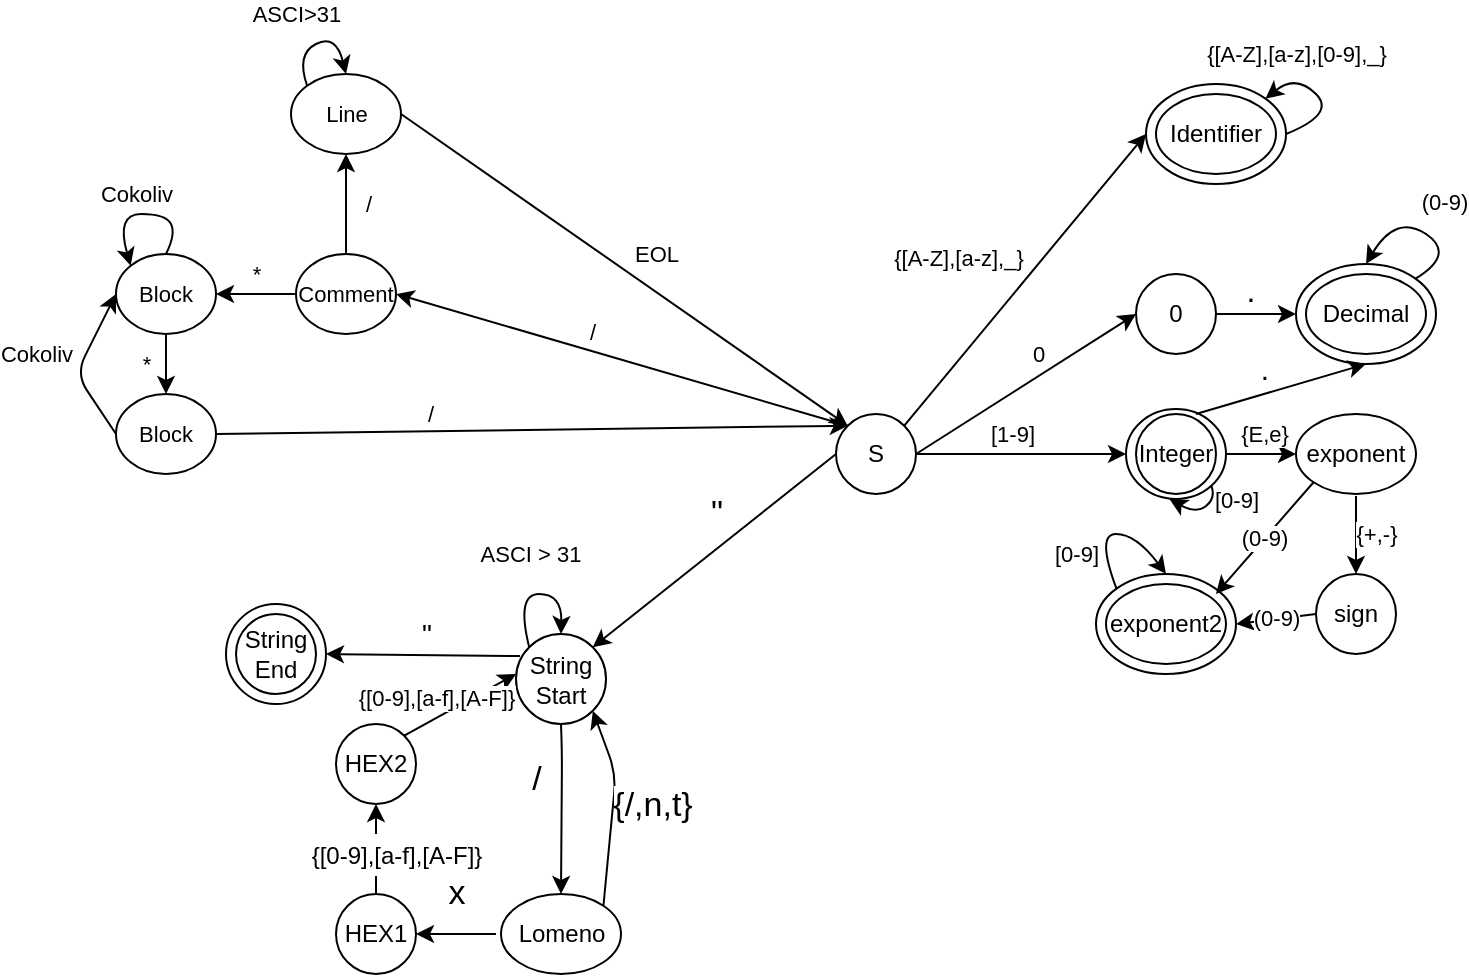 <mxfile version="13.8.7" type="github">
  <diagram id="SAigg0MyCzU5r8fSP_lx" name="Page-1">
    <mxGraphModel dx="1640" dy="441" grid="1" gridSize="10" guides="1" tooltips="1" connect="1" arrows="1" fold="1" page="1" pageScale="1" pageWidth="827" pageHeight="1169" math="0" shadow="0">
      <root>
        <mxCell id="0" />
        <mxCell id="1" parent="0" />
        <mxCell id="Al2MoPoiKQMAoQII0xVr-58" value="Identifier" style="ellipse;whiteSpace=wrap;html=1;" vertex="1" parent="1">
          <mxGeometry x="505" y="235" width="70" height="50" as="geometry" />
        </mxCell>
        <mxCell id="Al2MoPoiKQMAoQII0xVr-47" value="Decimal" style="ellipse;whiteSpace=wrap;html=1;" vertex="1" parent="1">
          <mxGeometry x="580" y="325" width="70" height="50" as="geometry" />
        </mxCell>
        <mxCell id="Al2MoPoiKQMAoQII0xVr-41" value="Integer" style="ellipse;whiteSpace=wrap;html=1;" vertex="1" parent="1">
          <mxGeometry x="495" y="397.5" width="50" height="45" as="geometry" />
        </mxCell>
        <mxCell id="Al2MoPoiKQMAoQII0xVr-39" value="exponent2" style="ellipse;whiteSpace=wrap;html=1;direction=south;" vertex="1" parent="1">
          <mxGeometry x="480" y="480" width="70" height="50" as="geometry" />
        </mxCell>
        <mxCell id="Al2MoPoiKQMAoQII0xVr-20" value="" style="ellipse;whiteSpace=wrap;html=1;fontSize=11;" vertex="1" parent="1">
          <mxGeometry x="45" y="495" width="50" height="50" as="geometry" />
        </mxCell>
        <mxCell id="Al2MoPoiKQMAoQII0xVr-1" value="S" style="ellipse;whiteSpace=wrap;html=1;" vertex="1" parent="1">
          <mxGeometry x="350" y="400" width="40" height="40" as="geometry" />
        </mxCell>
        <mxCell id="Al2MoPoiKQMAoQII0xVr-2" value="String&lt;br&gt;Start" style="ellipse;whiteSpace=wrap;html=1;aspect=fixed;" vertex="1" parent="1">
          <mxGeometry x="190" y="510" width="45" height="45" as="geometry" />
        </mxCell>
        <mxCell id="Al2MoPoiKQMAoQII0xVr-3" value="" style="endArrow=classic;html=1;exitX=0;exitY=0.5;exitDx=0;exitDy=0;entryX=1;entryY=0;entryDx=0;entryDy=0;" edge="1" parent="1" source="Al2MoPoiKQMAoQII0xVr-1" target="Al2MoPoiKQMAoQII0xVr-2">
          <mxGeometry width="50" height="50" relative="1" as="geometry">
            <mxPoint x="390" y="420" as="sourcePoint" />
            <mxPoint x="280" y="500" as="targetPoint" />
          </mxGeometry>
        </mxCell>
        <mxCell id="Al2MoPoiKQMAoQII0xVr-6" value="&quot;" style="edgeLabel;html=1;align=center;verticalAlign=middle;resizable=0;points=[];fontSize=17;" vertex="1" connectable="0" parent="Al2MoPoiKQMAoQII0xVr-3">
          <mxGeometry x="-0.346" y="-2" relative="1" as="geometry">
            <mxPoint x="-18.82" as="offset" />
          </mxGeometry>
        </mxCell>
        <mxCell id="Al2MoPoiKQMAoQII0xVr-4" value="HEX2" style="ellipse;whiteSpace=wrap;html=1;" vertex="1" parent="1">
          <mxGeometry x="100" y="555" width="40" height="40" as="geometry" />
        </mxCell>
        <mxCell id="Al2MoPoiKQMAoQII0xVr-5" value="Lomeno" style="ellipse;whiteSpace=wrap;html=1;" vertex="1" parent="1">
          <mxGeometry x="182.5" y="640" width="60" height="40" as="geometry" />
        </mxCell>
        <mxCell id="Al2MoPoiKQMAoQII0xVr-7" value="/" style="endArrow=classic;html=1;fontSize=17;exitX=0.5;exitY=1;exitDx=0;exitDy=0;entryX=0.5;entryY=0;entryDx=0;entryDy=0;" edge="1" parent="1" source="Al2MoPoiKQMAoQII0xVr-2" target="Al2MoPoiKQMAoQII0xVr-5">
          <mxGeometry x="-0.324" y="-13" width="50" height="50" relative="1" as="geometry">
            <mxPoint x="242.5" y="570" as="sourcePoint" />
            <mxPoint x="292.5" y="520" as="targetPoint" />
            <Array as="points">
              <mxPoint x="213" y="570" />
            </Array>
            <mxPoint as="offset" />
          </mxGeometry>
        </mxCell>
        <mxCell id="Al2MoPoiKQMAoQII0xVr-8" value="" style="endArrow=classic;html=1;fontSize=17;entryX=1;entryY=1;entryDx=0;entryDy=0;exitX=1;exitY=0;exitDx=0;exitDy=0;" edge="1" parent="1" source="Al2MoPoiKQMAoQII0xVr-5" target="Al2MoPoiKQMAoQII0xVr-2">
          <mxGeometry width="50" height="50" relative="1" as="geometry">
            <mxPoint x="235" y="610" as="sourcePoint" />
            <mxPoint x="285" y="560" as="targetPoint" />
            <Array as="points">
              <mxPoint x="240" y="580" />
            </Array>
          </mxGeometry>
        </mxCell>
        <mxCell id="Al2MoPoiKQMAoQII0xVr-9" value="{/,n,t}" style="edgeLabel;html=1;align=center;verticalAlign=middle;resizable=0;points=[];fontSize=17;" vertex="1" connectable="0" parent="Al2MoPoiKQMAoQII0xVr-8">
          <mxGeometry x="-0.117" y="5" relative="1" as="geometry">
            <mxPoint x="24.66" y="-6" as="offset" />
          </mxGeometry>
        </mxCell>
        <mxCell id="Al2MoPoiKQMAoQII0xVr-11" value="HEX1" style="ellipse;whiteSpace=wrap;html=1;" vertex="1" parent="1">
          <mxGeometry x="100" y="640" width="40" height="40" as="geometry" />
        </mxCell>
        <mxCell id="Al2MoPoiKQMAoQII0xVr-12" value="" style="endArrow=classic;html=1;fontSize=17;entryX=1;entryY=0.5;entryDx=0;entryDy=0;" edge="1" parent="1" target="Al2MoPoiKQMAoQII0xVr-11">
          <mxGeometry width="50" height="50" relative="1" as="geometry">
            <mxPoint x="180" y="660" as="sourcePoint" />
            <mxPoint x="330" y="470" as="targetPoint" />
          </mxGeometry>
        </mxCell>
        <mxCell id="Al2MoPoiKQMAoQII0xVr-13" value="x" style="edgeLabel;html=1;align=center;verticalAlign=middle;resizable=0;points=[];fontSize=17;" vertex="1" connectable="0" parent="Al2MoPoiKQMAoQII0xVr-12">
          <mxGeometry x="-0.436" y="1" relative="1" as="geometry">
            <mxPoint x="-8.57" y="-21" as="offset" />
          </mxGeometry>
        </mxCell>
        <mxCell id="Al2MoPoiKQMAoQII0xVr-14" value="&lt;font style=&quot;font-size: 12px&quot;&gt;{[0-9],[a-f],[A-F]}&lt;/font&gt;" style="endArrow=classic;html=1;fontSize=17;exitX=0.5;exitY=0;exitDx=0;exitDy=0;entryX=0.5;entryY=1;entryDx=0;entryDy=0;" edge="1" parent="1" source="Al2MoPoiKQMAoQII0xVr-11" target="Al2MoPoiKQMAoQII0xVr-4">
          <mxGeometry x="-0.111" y="-10" width="50" height="50" relative="1" as="geometry">
            <mxPoint x="280" y="560" as="sourcePoint" />
            <mxPoint x="330" y="510" as="targetPoint" />
            <mxPoint as="offset" />
          </mxGeometry>
        </mxCell>
        <mxCell id="Al2MoPoiKQMAoQII0xVr-15" value="" style="endArrow=classic;html=1;fontSize=17;exitX=1;exitY=0;exitDx=0;exitDy=0;" edge="1" parent="1" source="Al2MoPoiKQMAoQII0xVr-4">
          <mxGeometry width="50" height="50" relative="1" as="geometry">
            <mxPoint x="260" y="520" as="sourcePoint" />
            <mxPoint x="190" y="530" as="targetPoint" />
          </mxGeometry>
        </mxCell>
        <mxCell id="Al2MoPoiKQMAoQII0xVr-16" value="{[0-9],[a-f],[A-F]}" style="edgeLabel;html=1;align=center;verticalAlign=middle;resizable=0;points=[];fontSize=11;" vertex="1" connectable="0" parent="Al2MoPoiKQMAoQII0xVr-15">
          <mxGeometry x="0.214" y="1" relative="1" as="geometry">
            <mxPoint x="-17.67" as="offset" />
          </mxGeometry>
        </mxCell>
        <mxCell id="Al2MoPoiKQMAoQII0xVr-17" value="ASCI &amp;gt; 31" style="curved=1;endArrow=classic;html=1;fontSize=11;exitX=0;exitY=0;exitDx=0;exitDy=0;entryX=0.5;entryY=0;entryDx=0;entryDy=0;" edge="1" parent="1" source="Al2MoPoiKQMAoQII0xVr-2" target="Al2MoPoiKQMAoQII0xVr-2">
          <mxGeometry x="-0.222" y="-21" width="50" height="50" relative="1" as="geometry">
            <mxPoint x="260" y="520" as="sourcePoint" />
            <mxPoint x="310" y="470" as="targetPoint" />
            <Array as="points">
              <mxPoint x="190" y="490" />
              <mxPoint x="213" y="490" />
            </Array>
            <mxPoint x="7" y="-41" as="offset" />
          </mxGeometry>
        </mxCell>
        <mxCell id="Al2MoPoiKQMAoQII0xVr-18" value="String&lt;br&gt;End" style="ellipse;whiteSpace=wrap;html=1;" vertex="1" parent="1">
          <mxGeometry x="50" y="500" width="40" height="40" as="geometry" />
        </mxCell>
        <mxCell id="Al2MoPoiKQMAoQII0xVr-19" value="&lt;font style=&quot;font-size: 14px&quot;&gt;&quot;&lt;/font&gt;" style="endArrow=classic;html=1;fontSize=11;entryX=1;entryY=0.5;entryDx=0;entryDy=0;" edge="1" parent="1" target="Al2MoPoiKQMAoQII0xVr-20">
          <mxGeometry x="-0.024" y="-11" width="50" height="50" relative="1" as="geometry">
            <mxPoint x="192" y="521" as="sourcePoint" />
            <mxPoint x="100" y="520" as="targetPoint" />
            <mxPoint as="offset" />
          </mxGeometry>
        </mxCell>
        <mxCell id="Al2MoPoiKQMAoQII0xVr-29" value="{E,e}" style="edgeStyle=orthogonalEdgeStyle;rounded=0;orthogonalLoop=1;jettySize=auto;html=1;fontSize=11;exitX=1;exitY=0.5;exitDx=0;exitDy=0;entryX=0;entryY=0.5;entryDx=0;entryDy=0;" edge="1" parent="1" source="Al2MoPoiKQMAoQII0xVr-41" target="Al2MoPoiKQMAoQII0xVr-27">
          <mxGeometry x="0.081" y="10" relative="1" as="geometry">
            <mxPoint x="550" y="420" as="sourcePoint" />
            <mxPoint x="577" y="420" as="targetPoint" />
            <Array as="points" />
            <mxPoint as="offset" />
          </mxGeometry>
        </mxCell>
        <mxCell id="Al2MoPoiKQMAoQII0xVr-22" value="Integer" style="ellipse;whiteSpace=wrap;html=1;" vertex="1" parent="1">
          <mxGeometry x="500" y="400" width="40" height="40" as="geometry" />
        </mxCell>
        <mxCell id="Al2MoPoiKQMAoQII0xVr-24" value="[1-9]" style="endArrow=classic;html=1;fontSize=11;exitX=1;exitY=0.5;exitDx=0;exitDy=0;entryX=0;entryY=0.5;entryDx=0;entryDy=0;" edge="1" parent="1" source="Al2MoPoiKQMAoQII0xVr-1" target="Al2MoPoiKQMAoQII0xVr-41">
          <mxGeometry x="-0.091" y="10" width="50" height="50" relative="1" as="geometry">
            <mxPoint x="280" y="530" as="sourcePoint" />
            <mxPoint x="490" y="420" as="targetPoint" />
            <mxPoint as="offset" />
          </mxGeometry>
        </mxCell>
        <mxCell id="Al2MoPoiKQMAoQII0xVr-25" value="[0-9]" style="curved=1;endArrow=classic;html=1;fontSize=11;entryX=0.418;entryY=1.061;entryDx=0;entryDy=0;entryPerimeter=0;exitX=1;exitY=1;exitDx=0;exitDy=0;" edge="1" parent="1" source="Al2MoPoiKQMAoQII0xVr-41" target="Al2MoPoiKQMAoQII0xVr-22">
          <mxGeometry x="-0.624" y="10" width="50" height="50" relative="1" as="geometry">
            <mxPoint x="260" y="510" as="sourcePoint" />
            <mxPoint x="310" y="460" as="targetPoint" />
            <Array as="points">
              <mxPoint x="540" y="442" />
              <mxPoint x="530" y="450" />
            </Array>
            <mxPoint x="4" y="-7" as="offset" />
          </mxGeometry>
        </mxCell>
        <mxCell id="Al2MoPoiKQMAoQII0xVr-27" value="exponent" style="ellipse;whiteSpace=wrap;html=1;" vertex="1" parent="1">
          <mxGeometry x="580" y="400" width="60" height="40" as="geometry" />
        </mxCell>
        <mxCell id="Al2MoPoiKQMAoQII0xVr-32" value="sign" style="ellipse;whiteSpace=wrap;html=1;direction=south;" vertex="1" parent="1">
          <mxGeometry x="590" y="480" width="40" height="40" as="geometry" />
        </mxCell>
        <mxCell id="Al2MoPoiKQMAoQII0xVr-33" value="{+,-}" style="endArrow=classic;html=1;fontSize=11;entryX=0;entryY=0.5;entryDx=0;entryDy=0;" edge="1" parent="1" target="Al2MoPoiKQMAoQII0xVr-32">
          <mxGeometry x="-0.026" y="10" width="50" height="50" relative="1" as="geometry">
            <mxPoint x="610" y="441" as="sourcePoint" />
            <mxPoint x="280" y="460" as="targetPoint" />
            <mxPoint as="offset" />
          </mxGeometry>
        </mxCell>
        <mxCell id="Al2MoPoiKQMAoQII0xVr-35" value="exponent2" style="ellipse;whiteSpace=wrap;html=1;direction=south;" vertex="1" parent="1">
          <mxGeometry x="485" y="485" width="60" height="40" as="geometry" />
        </mxCell>
        <mxCell id="Al2MoPoiKQMAoQII0xVr-36" value="(0-9)" style="endArrow=classic;html=1;fontSize=11;exitX=0.5;exitY=1;exitDx=0;exitDy=0;entryX=0.5;entryY=0;entryDx=0;entryDy=0;" edge="1" parent="1" source="Al2MoPoiKQMAoQII0xVr-32" target="Al2MoPoiKQMAoQII0xVr-39">
          <mxGeometry width="50" height="50" relative="1" as="geometry">
            <mxPoint x="260" y="510" as="sourcePoint" />
            <mxPoint x="310" y="460" as="targetPoint" />
          </mxGeometry>
        </mxCell>
        <mxCell id="Al2MoPoiKQMAoQII0xVr-37" value="(0-9)" style="endArrow=classic;html=1;fontSize=11;exitX=0;exitY=1;exitDx=0;exitDy=0;" edge="1" parent="1" source="Al2MoPoiKQMAoQII0xVr-27">
          <mxGeometry width="50" height="50" relative="1" as="geometry">
            <mxPoint x="260" y="510" as="sourcePoint" />
            <mxPoint x="540" y="490" as="targetPoint" />
          </mxGeometry>
        </mxCell>
        <mxCell id="Al2MoPoiKQMAoQII0xVr-38" value="&lt;font style=&quot;font-size: 15px&quot;&gt;.&lt;/font&gt;" style="endArrow=classic;html=1;fontSize=11;entryX=0.5;entryY=1;entryDx=0;entryDy=0;exitX=0.75;exitY=0;exitDx=0;exitDy=0;exitPerimeter=0;" edge="1" parent="1" source="Al2MoPoiKQMAoQII0xVr-22" target="Al2MoPoiKQMAoQII0xVr-47">
          <mxGeometry x="-0.124" y="12" width="50" height="50" relative="1" as="geometry">
            <mxPoint x="260" y="510" as="sourcePoint" />
            <mxPoint x="310" y="460" as="targetPoint" />
            <mxPoint as="offset" />
          </mxGeometry>
        </mxCell>
        <mxCell id="Al2MoPoiKQMAoQII0xVr-42" value="[0-9]" style="curved=1;endArrow=classic;html=1;fontSize=11;entryX=0;entryY=0.5;entryDx=0;entryDy=0;exitX=0;exitY=1;exitDx=0;exitDy=0;" edge="1" parent="1" source="Al2MoPoiKQMAoQII0xVr-39" target="Al2MoPoiKQMAoQII0xVr-39">
          <mxGeometry x="-0.371" y="13" width="50" height="50" relative="1" as="geometry">
            <mxPoint x="547.646" y="445.938" as="sourcePoint" />
            <mxPoint x="526.72" y="452.44" as="targetPoint" />
            <Array as="points">
              <mxPoint x="480" y="460" />
              <mxPoint x="500" y="460" />
            </Array>
            <mxPoint as="offset" />
          </mxGeometry>
        </mxCell>
        <mxCell id="Al2MoPoiKQMAoQII0xVr-43" value="0" style="ellipse;whiteSpace=wrap;html=1;" vertex="1" parent="1">
          <mxGeometry x="500" y="330" width="40" height="40" as="geometry" />
        </mxCell>
        <mxCell id="Al2MoPoiKQMAoQII0xVr-44" value="" style="endArrow=classic;html=1;fontSize=11;entryX=0;entryY=0.5;entryDx=0;entryDy=0;exitX=1;exitY=0.5;exitDx=0;exitDy=0;" edge="1" parent="1" source="Al2MoPoiKQMAoQII0xVr-1" target="Al2MoPoiKQMAoQII0xVr-43">
          <mxGeometry width="50" height="50" relative="1" as="geometry">
            <mxPoint x="330" y="500" as="sourcePoint" />
            <mxPoint x="380" y="450" as="targetPoint" />
          </mxGeometry>
        </mxCell>
        <mxCell id="Al2MoPoiKQMAoQII0xVr-49" value="0" style="edgeLabel;html=1;align=center;verticalAlign=middle;resizable=0;points=[];fontSize=11;" vertex="1" connectable="0" parent="Al2MoPoiKQMAoQII0xVr-44">
          <mxGeometry x="0.371" y="-1" relative="1" as="geometry">
            <mxPoint x="-15.74" y="-2.99" as="offset" />
          </mxGeometry>
        </mxCell>
        <mxCell id="Al2MoPoiKQMAoQII0xVr-46" value="Decimal" style="ellipse;whiteSpace=wrap;html=1;" vertex="1" parent="1">
          <mxGeometry x="585" y="330" width="60" height="40" as="geometry" />
        </mxCell>
        <mxCell id="Al2MoPoiKQMAoQII0xVr-48" value="" style="endArrow=classic;html=1;fontSize=11;entryX=0;entryY=0.5;entryDx=0;entryDy=0;exitX=1;exitY=0.5;exitDx=0;exitDy=0;" edge="1" parent="1" source="Al2MoPoiKQMAoQII0xVr-43" target="Al2MoPoiKQMAoQII0xVr-47">
          <mxGeometry width="50" height="50" relative="1" as="geometry">
            <mxPoint x="330" y="500" as="sourcePoint" />
            <mxPoint x="380" y="450" as="targetPoint" />
          </mxGeometry>
        </mxCell>
        <mxCell id="Al2MoPoiKQMAoQII0xVr-50" value="&lt;font style=&quot;font-size: 16px&quot;&gt;.&lt;/font&gt;" style="edgeLabel;html=1;align=center;verticalAlign=middle;resizable=0;points=[];fontSize=11;" vertex="1" connectable="0" parent="Al2MoPoiKQMAoQII0xVr-48">
          <mxGeometry x="-0.307" y="-2" relative="1" as="geometry">
            <mxPoint x="2.29" y="-14" as="offset" />
          </mxGeometry>
        </mxCell>
        <mxCell id="Al2MoPoiKQMAoQII0xVr-52" value="(0-9)" style="curved=1;endArrow=classic;html=1;fontSize=11;entryX=0.5;entryY=0;entryDx=0;entryDy=0;exitX=1;exitY=0;exitDx=0;exitDy=0;" edge="1" parent="1" source="Al2MoPoiKQMAoQII0xVr-47" target="Al2MoPoiKQMAoQII0xVr-47">
          <mxGeometry x="-0.043" y="-17" width="50" height="50" relative="1" as="geometry">
            <mxPoint x="330" y="490" as="sourcePoint" />
            <mxPoint x="380" y="440" as="targetPoint" />
            <Array as="points">
              <mxPoint x="660" y="320" />
              <mxPoint x="630" y="300" />
            </Array>
            <mxPoint y="-1" as="offset" />
          </mxGeometry>
        </mxCell>
        <mxCell id="Al2MoPoiKQMAoQII0xVr-54" value="Identifier" style="ellipse;whiteSpace=wrap;html=1;" vertex="1" parent="1">
          <mxGeometry x="510" y="240" width="60" height="40" as="geometry" />
        </mxCell>
        <mxCell id="Al2MoPoiKQMAoQII0xVr-55" value="" style="endArrow=classic;html=1;fontSize=11;exitX=1;exitY=0;exitDx=0;exitDy=0;entryX=0;entryY=0.5;entryDx=0;entryDy=0;" edge="1" parent="1" source="Al2MoPoiKQMAoQII0xVr-1" target="Al2MoPoiKQMAoQII0xVr-58">
          <mxGeometry width="50" height="50" relative="1" as="geometry">
            <mxPoint x="330" y="380" as="sourcePoint" />
            <mxPoint x="500" y="270" as="targetPoint" />
          </mxGeometry>
        </mxCell>
        <mxCell id="Al2MoPoiKQMAoQII0xVr-56" value="{[A-Z],[a-z],_}" style="edgeLabel;html=1;align=center;verticalAlign=middle;resizable=0;points=[];fontSize=11;" vertex="1" connectable="0" parent="Al2MoPoiKQMAoQII0xVr-55">
          <mxGeometry x="0.145" y="1" relative="1" as="geometry">
            <mxPoint x="-41.43" as="offset" />
          </mxGeometry>
        </mxCell>
        <mxCell id="Al2MoPoiKQMAoQII0xVr-57" value="{[A-Z],[a-z],[0-9],_}" style="curved=1;endArrow=classic;html=1;fontSize=11;entryX=1;entryY=0;entryDx=0;entryDy=0;" edge="1" parent="1" target="Al2MoPoiKQMAoQII0xVr-58">
          <mxGeometry x="0.477" y="-10" width="50" height="50" relative="1" as="geometry">
            <mxPoint x="575" y="260" as="sourcePoint" />
            <mxPoint x="625" y="210" as="targetPoint" />
            <Array as="points">
              <mxPoint x="600" y="250" />
              <mxPoint x="580" y="230" />
            </Array>
            <mxPoint x="7" y="-2" as="offset" />
          </mxGeometry>
        </mxCell>
        <mxCell id="Al2MoPoiKQMAoQII0xVr-59" value="Comment" style="ellipse;whiteSpace=wrap;html=1;fontSize=11;" vertex="1" parent="1">
          <mxGeometry x="80" y="320" width="50" height="40" as="geometry" />
        </mxCell>
        <mxCell id="Al2MoPoiKQMAoQII0xVr-60" value="" style="endArrow=classic;html=1;fontSize=11;exitX=0;exitY=0;exitDx=0;exitDy=0;" edge="1" parent="1" source="Al2MoPoiKQMAoQII0xVr-1">
          <mxGeometry width="50" height="50" relative="1" as="geometry">
            <mxPoint x="310" y="380" as="sourcePoint" />
            <mxPoint x="130" y="340" as="targetPoint" />
          </mxGeometry>
        </mxCell>
        <mxCell id="Al2MoPoiKQMAoQII0xVr-61" value="/" style="edgeLabel;html=1;align=center;verticalAlign=middle;resizable=0;points=[];fontSize=11;" vertex="1" connectable="0" parent="Al2MoPoiKQMAoQII0xVr-60">
          <mxGeometry x="0.183" y="-1" relative="1" as="geometry">
            <mxPoint x="5.17" y="-7.03" as="offset" />
          </mxGeometry>
        </mxCell>
        <mxCell id="Al2MoPoiKQMAoQII0xVr-62" value="Line" style="ellipse;whiteSpace=wrap;html=1;fontSize=11;" vertex="1" parent="1">
          <mxGeometry x="77.5" y="230" width="55" height="40" as="geometry" />
        </mxCell>
        <mxCell id="Al2MoPoiKQMAoQII0xVr-63" value="/" style="endArrow=classic;html=1;fontSize=11;exitX=0.5;exitY=0;exitDx=0;exitDy=0;entryX=0.5;entryY=1;entryDx=0;entryDy=0;" edge="1" parent="1" source="Al2MoPoiKQMAoQII0xVr-59" target="Al2MoPoiKQMAoQII0xVr-62">
          <mxGeometry y="-11" width="50" height="50" relative="1" as="geometry">
            <mxPoint x="310" y="380" as="sourcePoint" />
            <mxPoint x="100" y="280" as="targetPoint" />
            <mxPoint as="offset" />
          </mxGeometry>
        </mxCell>
        <mxCell id="Al2MoPoiKQMAoQII0xVr-65" value="Block" style="ellipse;whiteSpace=wrap;html=1;fontSize=11;" vertex="1" parent="1">
          <mxGeometry x="-10" y="320" width="50" height="40" as="geometry" />
        </mxCell>
        <mxCell id="Al2MoPoiKQMAoQII0xVr-66" value="*" style="endArrow=classic;html=1;fontSize=11;exitX=0;exitY=0.5;exitDx=0;exitDy=0;entryX=1;entryY=0.5;entryDx=0;entryDy=0;" edge="1" parent="1" source="Al2MoPoiKQMAoQII0xVr-59" target="Al2MoPoiKQMAoQII0xVr-65">
          <mxGeometry y="-10" width="50" height="50" relative="1" as="geometry">
            <mxPoint x="100" y="380" as="sourcePoint" />
            <mxPoint x="150" y="330" as="targetPoint" />
            <mxPoint as="offset" />
          </mxGeometry>
        </mxCell>
        <mxCell id="Al2MoPoiKQMAoQII0xVr-68" value="EOL" style="endArrow=classic;html=1;fontSize=11;entryX=0;entryY=0;entryDx=0;entryDy=0;exitX=1;exitY=0.5;exitDx=0;exitDy=0;" edge="1" parent="1" source="Al2MoPoiKQMAoQII0xVr-62" target="Al2MoPoiKQMAoQII0xVr-1">
          <mxGeometry x="0.062" y="16" width="50" height="50" relative="1" as="geometry">
            <mxPoint x="101" y="220" as="sourcePoint" />
            <mxPoint x="105" y="180" as="targetPoint" />
            <mxPoint as="offset" />
          </mxGeometry>
        </mxCell>
        <mxCell id="Al2MoPoiKQMAoQII0xVr-69" value="Block" style="ellipse;whiteSpace=wrap;html=1;fontSize=11;" vertex="1" parent="1">
          <mxGeometry x="-10" y="390" width="50" height="40" as="geometry" />
        </mxCell>
        <mxCell id="Al2MoPoiKQMAoQII0xVr-70" value="ASCI&amp;gt;31" style="curved=1;endArrow=classic;html=1;fontSize=11;entryX=0.5;entryY=0;entryDx=0;entryDy=0;exitX=0;exitY=0;exitDx=0;exitDy=0;" edge="1" parent="1" source="Al2MoPoiKQMAoQII0xVr-62" target="Al2MoPoiKQMAoQII0xVr-62">
          <mxGeometry x="-0.438" y="-20" width="50" height="50" relative="1" as="geometry">
            <mxPoint x="100" y="320" as="sourcePoint" />
            <mxPoint x="150" y="270" as="targetPoint" />
            <Array as="points">
              <mxPoint x="80" y="220" />
              <mxPoint x="100" y="210" />
            </Array>
            <mxPoint x="-9" y="-38" as="offset" />
          </mxGeometry>
        </mxCell>
        <mxCell id="Al2MoPoiKQMAoQII0xVr-71" value="*" style="endArrow=classic;html=1;fontSize=11;exitX=0.5;exitY=1;exitDx=0;exitDy=0;entryX=0.5;entryY=0;entryDx=0;entryDy=0;" edge="1" parent="1" source="Al2MoPoiKQMAoQII0xVr-65" target="Al2MoPoiKQMAoQII0xVr-69">
          <mxGeometry y="-10" width="50" height="50" relative="1" as="geometry">
            <mxPoint x="90" y="350" as="sourcePoint" />
            <mxPoint x="50" y="350" as="targetPoint" />
            <mxPoint as="offset" />
          </mxGeometry>
        </mxCell>
        <mxCell id="Al2MoPoiKQMAoQII0xVr-72" value="" style="endArrow=classic;html=1;fontSize=11;exitX=1;exitY=0.5;exitDx=0;exitDy=0;entryX=0;entryY=0;entryDx=0;entryDy=0;" edge="1" parent="1" source="Al2MoPoiKQMAoQII0xVr-69" target="Al2MoPoiKQMAoQII0xVr-1">
          <mxGeometry width="50" height="50" relative="1" as="geometry">
            <mxPoint x="100" y="320" as="sourcePoint" />
            <mxPoint x="150" y="270" as="targetPoint" />
          </mxGeometry>
        </mxCell>
        <mxCell id="Al2MoPoiKQMAoQII0xVr-73" value="/" style="edgeLabel;html=1;align=center;verticalAlign=middle;resizable=0;points=[];fontSize=11;" vertex="1" connectable="0" parent="Al2MoPoiKQMAoQII0xVr-72">
          <mxGeometry x="-0.327" relative="1" as="geometry">
            <mxPoint y="-8.61" as="offset" />
          </mxGeometry>
        </mxCell>
        <mxCell id="Al2MoPoiKQMAoQII0xVr-74" value="Cokoliv" style="endArrow=classic;html=1;fontSize=11;exitX=0;exitY=0.5;exitDx=0;exitDy=0;entryX=0;entryY=0.5;entryDx=0;entryDy=0;" edge="1" parent="1" source="Al2MoPoiKQMAoQII0xVr-69" target="Al2MoPoiKQMAoQII0xVr-65">
          <mxGeometry x="-0.107" y="22" width="50" height="50" relative="1" as="geometry">
            <mxPoint x="100" y="320" as="sourcePoint" />
            <mxPoint x="150" y="270" as="targetPoint" />
            <Array as="points">
              <mxPoint x="-30" y="380" />
            </Array>
            <mxPoint as="offset" />
          </mxGeometry>
        </mxCell>
        <mxCell id="Al2MoPoiKQMAoQII0xVr-75" value="Cokoliv" style="curved=1;endArrow=classic;html=1;fontSize=11;exitX=0.5;exitY=0;exitDx=0;exitDy=0;entryX=0;entryY=0;entryDx=0;entryDy=0;" edge="1" parent="1" source="Al2MoPoiKQMAoQII0xVr-65" target="Al2MoPoiKQMAoQII0xVr-65">
          <mxGeometry x="0.008" y="-10" width="50" height="50" relative="1" as="geometry">
            <mxPoint x="100" y="320" as="sourcePoint" />
            <mxPoint x="150" y="270" as="targetPoint" />
            <Array as="points">
              <mxPoint x="20" y="310" />
              <mxPoint x="15" y="300" />
              <mxPoint x="-10" y="300" />
            </Array>
            <mxPoint as="offset" />
          </mxGeometry>
        </mxCell>
      </root>
    </mxGraphModel>
  </diagram>
</mxfile>
